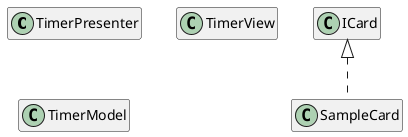 ﻿@startuml
hide empty members

class TimerPresenter {
 
}

class TimerView {
 
}

class TimerModel {
 
}

ICard <|.. SampleCard

@enduml